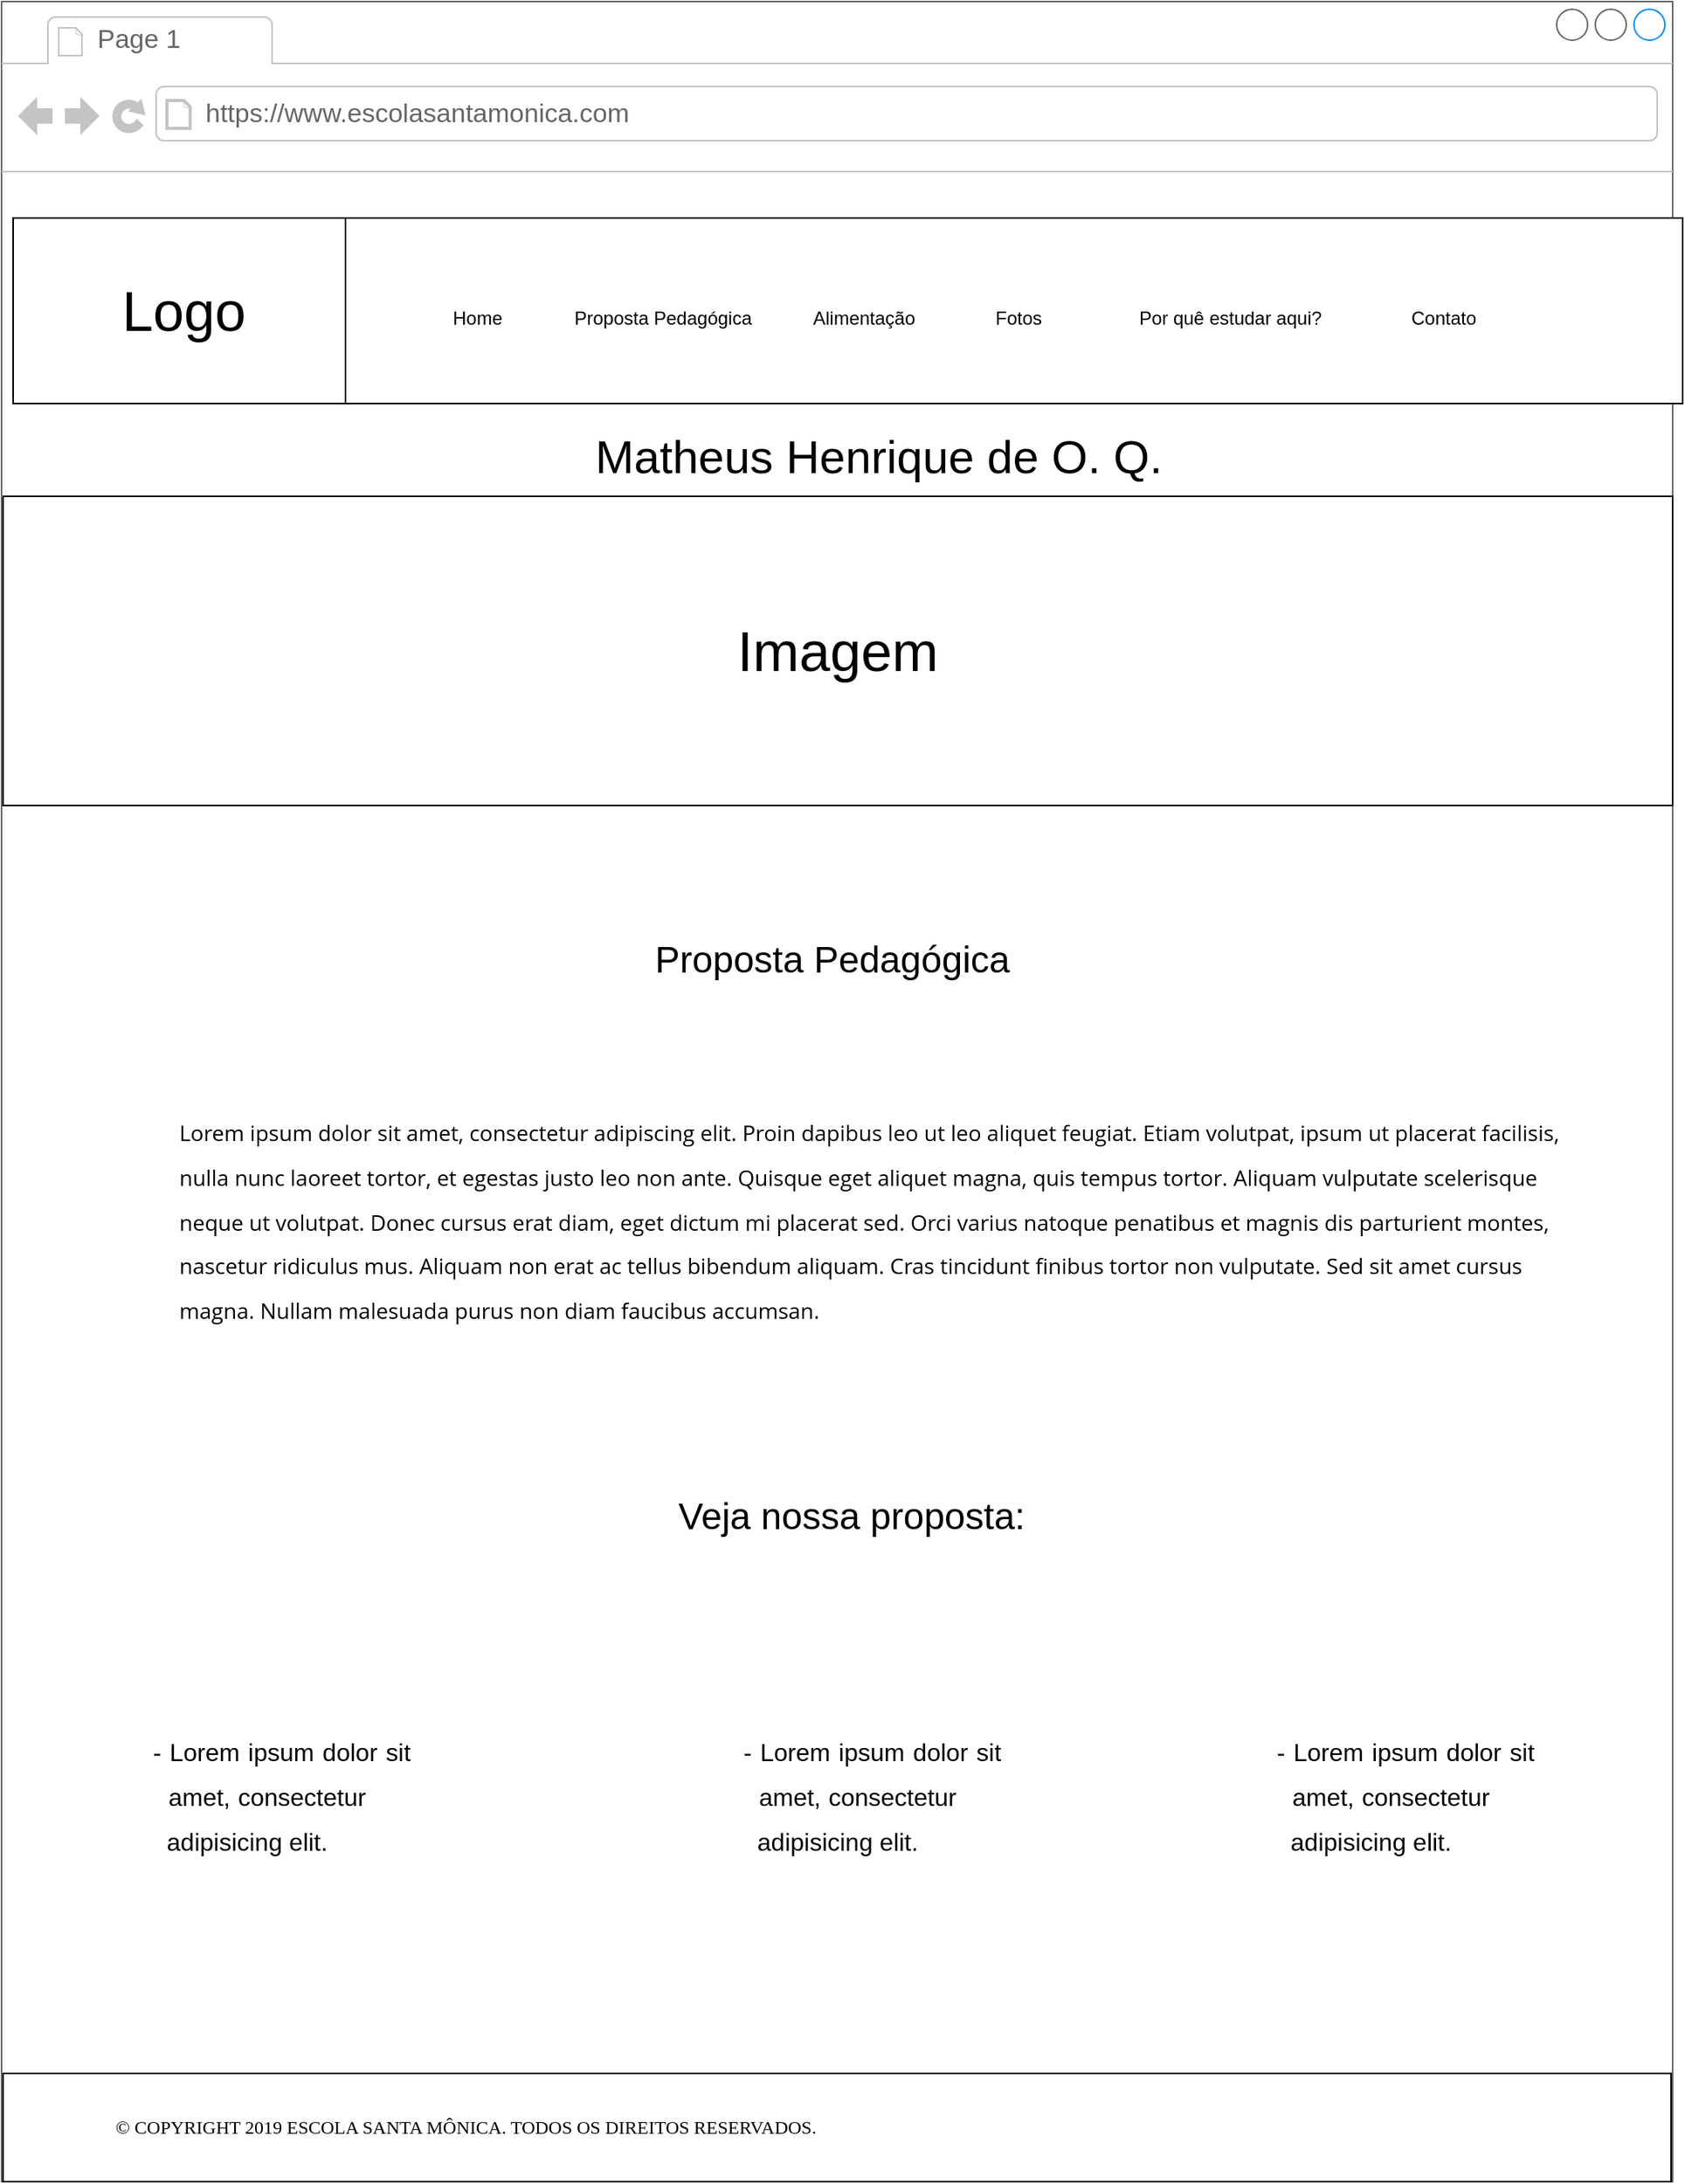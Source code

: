 <mxfile version="12.2.2" type="device" pages="1"><diagram name="Page-1" id="2cc2dc42-3aac-f2a9-1cec-7a8b7cbee084"><mxGraphModel dx="1676" dy="962" grid="1" gridSize="10" guides="1" tooltips="1" connect="1" arrows="1" fold="1" page="1" pageScale="1" pageWidth="1169" pageHeight="827" background="#ffffff" math="0" shadow="0"><root><mxCell id="0"/><mxCell id="1" parent="0"/><mxCell id="7026571954dc6520-1" value="" style="strokeWidth=1;shadow=0;dashed=0;align=center;html=1;shape=mxgraph.mockup.containers.browserWindow;rSize=0;strokeColor=#666666;mainText=,;recursiveResize=0;rounded=0;labelBackgroundColor=none;fontFamily=Verdana;fontSize=12" parent="1" vertex="1"><mxGeometry x="17" y="30" width="1081" height="1410" as="geometry"/></mxCell><mxCell id="7026571954dc6520-2" value="Page 1" style="strokeWidth=1;shadow=0;dashed=0;align=center;html=1;shape=mxgraph.mockup.containers.anchor;fontSize=17;fontColor=#666666;align=left;" parent="7026571954dc6520-1" vertex="1"><mxGeometry x="60" y="12" width="110" height="26" as="geometry"/></mxCell><mxCell id="7026571954dc6520-3" value="https://www.escolasantamonica.com" style="strokeWidth=1;shadow=0;dashed=0;align=center;html=1;shape=mxgraph.mockup.containers.anchor;rSize=0;fontSize=17;fontColor=#666666;align=left;" parent="7026571954dc6520-1" vertex="1"><mxGeometry x="130" y="60" width="250" height="26" as="geometry"/></mxCell><mxCell id="7026571954dc6520-15" value="" style="verticalLabelPosition=bottom;shadow=0;dashed=0;align=center;html=1;verticalAlign=top;strokeWidth=1;shape=mxgraph.mockup.markup.line;strokeColor=#999999;rounded=0;labelBackgroundColor=none;fillColor=#ffffff;fontFamily=Verdana;fontSize=12;fontColor=#000000;" parent="7026571954dc6520-1" vertex="1"><mxGeometry y="310" width="1050" height="20" as="geometry"/></mxCell><mxCell id="ewFMJKoFP-ZU7OxCMfp1-1" value="" style="text;html=1;strokeColor=#000000;fillColor=#ffffff;align=center;verticalAlign=middle;whiteSpace=wrap;rounded=0;fontFamily=Helvetica;fontSize=12;fontColor=#000000;" parent="7026571954dc6520-1" vertex="1"><mxGeometry x="7.5" y="140" width="215" height="120" as="geometry"/></mxCell><mxCell id="ewFMJKoFP-ZU7OxCMfp1-3" value="&lt;font style=&quot;font-size: 36px&quot;&gt;Logo&lt;/font&gt;" style="text;html=1;strokeColor=none;fillColor=none;align=center;verticalAlign=middle;whiteSpace=wrap;rounded=0;" parent="7026571954dc6520-1" vertex="1"><mxGeometry x="94.5" y="185.5" width="46" height="29" as="geometry"/></mxCell><mxCell id="ewFMJKoFP-ZU7OxCMfp1-6" value="" style="rounded=0;whiteSpace=wrap;html=1;" parent="7026571954dc6520-1" vertex="1"><mxGeometry x="222.5" y="140" width="865" height="120" as="geometry"/></mxCell><mxCell id="ewFMJKoFP-ZU7OxCMfp1-17" value="Home" style="text;html=1;strokeColor=none;fillColor=none;align=center;verticalAlign=middle;whiteSpace=wrap;rounded=0;" parent="7026571954dc6520-1" vertex="1"><mxGeometry x="287.5" y="195" width="40" height="20" as="geometry"/></mxCell><mxCell id="ewFMJKoFP-ZU7OxCMfp1-19" value="Proposta Pedagógica" style="text;html=1;strokeColor=none;fillColor=none;align=center;verticalAlign=middle;whiteSpace=wrap;rounded=0;" parent="7026571954dc6520-1" vertex="1"><mxGeometry x="357.5" y="195" width="140" height="20" as="geometry"/></mxCell><mxCell id="ewFMJKoFP-ZU7OxCMfp1-20" value="Alimentação" style="text;html=1;strokeColor=none;fillColor=none;align=center;verticalAlign=middle;whiteSpace=wrap;rounded=0;" parent="7026571954dc6520-1" vertex="1"><mxGeometry x="537.5" y="195" width="40" height="20" as="geometry"/></mxCell><mxCell id="ewFMJKoFP-ZU7OxCMfp1-21" value="Fotos" style="text;html=1;strokeColor=none;fillColor=none;align=center;verticalAlign=middle;whiteSpace=wrap;rounded=0;" parent="7026571954dc6520-1" vertex="1"><mxGeometry x="637.5" y="195" width="40" height="20" as="geometry"/></mxCell><mxCell id="ewFMJKoFP-ZU7OxCMfp1-22" value="Por quê estudar aqui?" style="text;html=1;strokeColor=none;fillColor=none;align=center;verticalAlign=middle;whiteSpace=wrap;rounded=0;" parent="7026571954dc6520-1" vertex="1"><mxGeometry x="725" y="194.5" width="140" height="20" as="geometry"/></mxCell><mxCell id="ewFMJKoFP-ZU7OxCMfp1-23" value="Contato" style="text;html=1;strokeColor=none;fillColor=none;align=center;verticalAlign=middle;whiteSpace=wrap;rounded=0;" parent="7026571954dc6520-1" vertex="1"><mxGeometry x="912.5" y="195" width="40" height="20" as="geometry"/></mxCell><mxCell id="LknnjQaEfYmoo1W9SwDh-1" value="&lt;font style=&quot;font-size: 24px&quot;&gt;Proposta Pedagógica&lt;/font&gt;" style="text;html=1;strokeColor=none;fillColor=none;align=center;verticalAlign=middle;whiteSpace=wrap;rounded=0;" parent="7026571954dc6520-1" vertex="1"><mxGeometry x="396" y="610" width="283" height="20" as="geometry"/></mxCell><mxCell id="-dpj6S0NeJxW6NMufKab-1" value="&lt;font style=&quot;font-size: 36px&quot;&gt;Imagem&lt;/font&gt;" style="rounded=0;whiteSpace=wrap;html=1;align=center;" parent="7026571954dc6520-1" vertex="1"><mxGeometry x="1" y="320" width="1080" height="200" as="geometry"/></mxCell><mxCell id="-dpj6S0NeJxW6NMufKab-2" value="&lt;h1&gt;&lt;span style=&quot;font-family: &amp;#34;open sans&amp;#34; , &amp;#34;arial&amp;#34; , sans-serif ; font-size: 14px ; font-weight: 400 ; text-align: justify ; background-color: rgb(255 , 255 , 255)&quot;&gt;Lorem ipsum dolor sit amet, consectetur adipiscing elit. Proin dapibus leo ut leo aliquet feugiat. Etiam volutpat, ipsum ut placerat facilisis, nulla nunc laoreet tortor, et egestas justo leo non ante. Quisque eget aliquet magna, quis tempus tortor. Aliquam vulputate scelerisque neque ut volutpat. Donec cursus erat diam, eget dictum mi placerat sed. Orci varius natoque penatibus et magnis dis parturient montes, nascetur ridiculus mus. Aliquam non erat ac tellus bibendum aliquam. Cras tincidunt finibus tortor non vulputate. Sed sit amet cursus magna. Nullam malesuada purus non diam faucibus accumsan.&lt;/span&gt;&lt;br&gt;&lt;/h1&gt;" style="text;html=1;strokeColor=none;fillColor=none;spacing=5;spacingTop=-20;whiteSpace=wrap;overflow=hidden;rounded=0;" parent="7026571954dc6520-1" vertex="1"><mxGeometry x="110" y="709" width="920" height="151" as="geometry"/></mxCell><mxCell id="-dpj6S0NeJxW6NMufKab-3" value="&lt;font style=&quot;font-size: 24px&quot;&gt;Veja nossa proposta:&lt;/font&gt;" style="text;html=1;strokeColor=none;fillColor=none;align=center;verticalAlign=middle;whiteSpace=wrap;rounded=0;" parent="7026571954dc6520-1" vertex="1"><mxGeometry x="421" y="970" width="258" height="20" as="geometry"/></mxCell><mxCell id="-dpj6S0NeJxW6NMufKab-5" value="&lt;h1 style=&quot;text-align: justify&quot;&gt;&lt;span style=&quot;font-size: medium ; font-weight: normal&quot;&gt;- Lorem ipsum dolor sit&amp;nbsp; &amp;nbsp; &amp;nbsp; amet, consectetur&amp;nbsp; &amp;nbsp; &amp;nbsp; &amp;nbsp; &amp;nbsp; &amp;nbsp; adipisicing elit.&lt;/span&gt;&lt;/h1&gt;" style="text;html=1;strokeColor=none;fillColor=none;spacing=5;spacingTop=-20;whiteSpace=wrap;overflow=hidden;rounded=0;" parent="7026571954dc6520-1" vertex="1"><mxGeometry x="93" y="1110" width="190" height="120" as="geometry"/></mxCell><mxCell id="-dpj6S0NeJxW6NMufKab-6" value="&lt;h1 style=&quot;text-align: justify&quot;&gt;&lt;span style=&quot;font-size: medium ; font-weight: normal&quot;&gt;- Lorem ipsum dolor sit&amp;nbsp; &amp;nbsp; &amp;nbsp; amet, consectetur&amp;nbsp; &amp;nbsp; &amp;nbsp; &amp;nbsp; &amp;nbsp; &amp;nbsp; adipisicing elit.&lt;/span&gt;&lt;/h1&gt;" style="text;html=1;strokeColor=none;fillColor=none;spacing=5;spacingTop=-20;whiteSpace=wrap;overflow=hidden;rounded=0;" parent="7026571954dc6520-1" vertex="1"><mxGeometry x="475" y="1110" width="190" height="120" as="geometry"/></mxCell><mxCell id="-dpj6S0NeJxW6NMufKab-7" value="&lt;h1 style=&quot;text-align: justify&quot;&gt;&lt;span style=&quot;font-size: medium ; font-weight: normal&quot;&gt;- Lorem ipsum dolor sit&amp;nbsp; &amp;nbsp; &amp;nbsp; amet, consectetur&amp;nbsp; &amp;nbsp; &amp;nbsp; &amp;nbsp; &amp;nbsp; &amp;nbsp; adipisicing elit.&lt;/span&gt;&lt;/h1&gt;" style="text;html=1;strokeColor=none;fillColor=none;spacing=5;spacingTop=-20;whiteSpace=wrap;overflow=hidden;rounded=0;" parent="7026571954dc6520-1" vertex="1"><mxGeometry x="820" y="1110" width="190" height="120" as="geometry"/></mxCell><mxCell id="-dpj6S0NeJxW6NMufKab-8" value="" style="rounded=0;whiteSpace=wrap;html=1;" parent="7026571954dc6520-1" vertex="1"><mxGeometry x="1" y="1340" width="1079" height="70" as="geometry"/></mxCell><mxCell id="-dpj6S0NeJxW6NMufKab-9" value="&lt;span style=&quot;font-family: &amp;#34;londrina solid&amp;#34; , cursive ; text-transform: uppercase ; background-color: rgb(255 , 255 , 255)&quot;&gt;© COPYRIGHT 2019 ESCOLA SANTA MÔNICA. TODOS OS DIREITOS RESERVADOS.&lt;/span&gt;" style="text;html=1;align=center;verticalAlign=middle;whiteSpace=wrap;rounded=0;" parent="7026571954dc6520-1" vertex="1"><mxGeometry x="7.5" y="1365" width="585" height="20" as="geometry"/></mxCell><mxCell id="iLjGnniXI_-Avaw4U5ID-1" value="&lt;font style=&quot;font-size: 30px&quot;&gt;Matheus Henrique de O. Q.&lt;/font&gt;" style="text;html=1;align=center;" parent="7026571954dc6520-1" vertex="1"><mxGeometry x="357" y="270" width="420" height="40" as="geometry"/></mxCell></root></mxGraphModel></diagram></mxfile>
